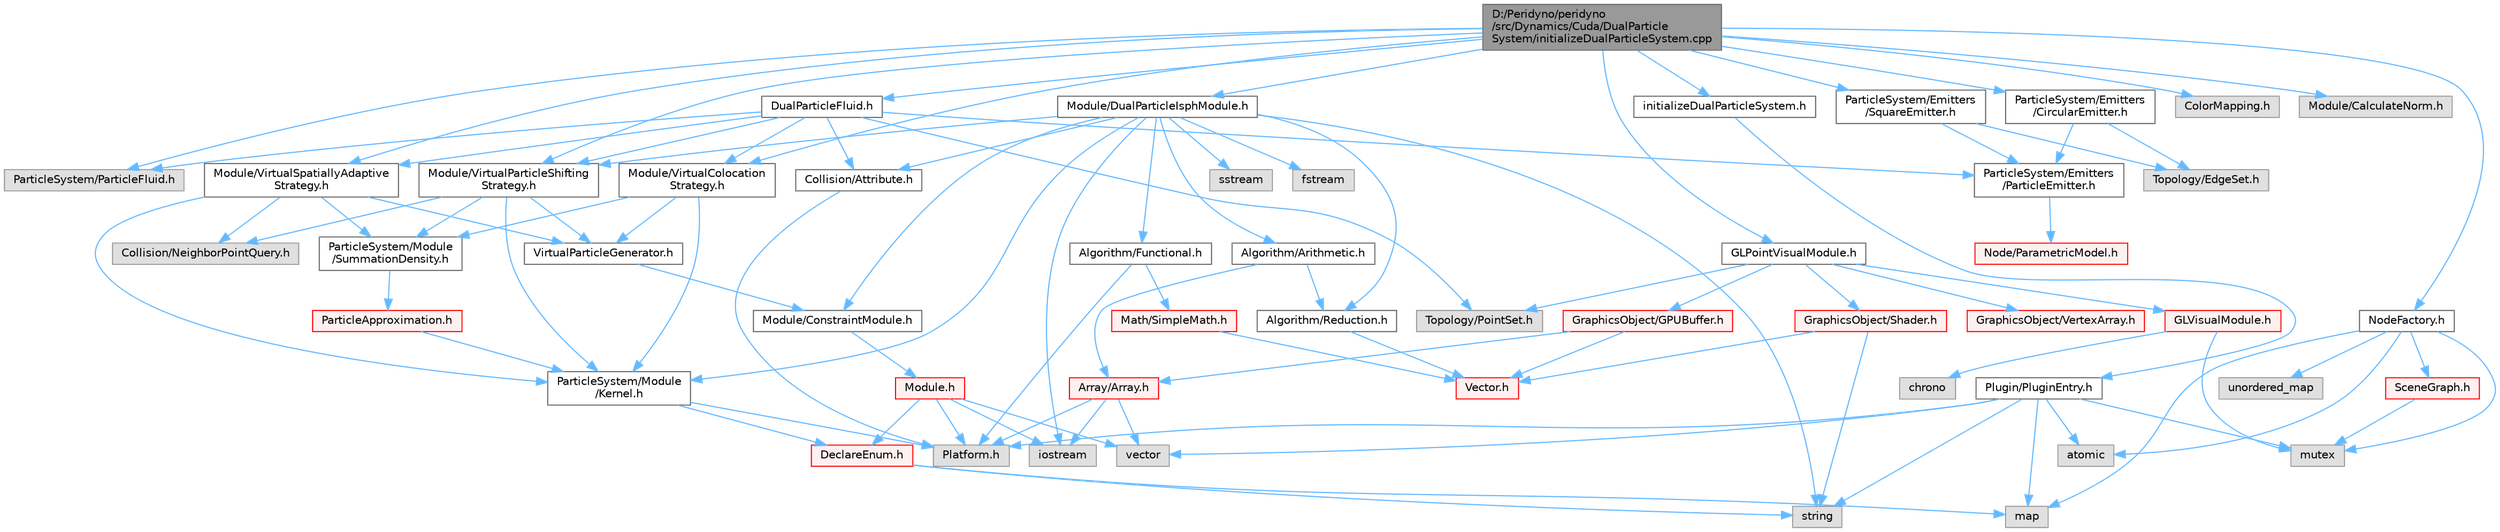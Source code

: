 digraph "D:/Peridyno/peridyno/src/Dynamics/Cuda/DualParticleSystem/initializeDualParticleSystem.cpp"
{
 // LATEX_PDF_SIZE
  bgcolor="transparent";
  edge [fontname=Helvetica,fontsize=10,labelfontname=Helvetica,labelfontsize=10];
  node [fontname=Helvetica,fontsize=10,shape=box,height=0.2,width=0.4];
  Node1 [id="Node000001",label="D:/Peridyno/peridyno\l/src/Dynamics/Cuda/DualParticle\lSystem/initializeDualParticleSystem.cpp",height=0.2,width=0.4,color="gray40", fillcolor="grey60", style="filled", fontcolor="black",tooltip=" "];
  Node1 -> Node2 [id="edge1_Node000001_Node000002",color="steelblue1",style="solid",tooltip=" "];
  Node2 [id="Node000002",label="initializeDualParticleSystem.h",height=0.2,width=0.4,color="grey40", fillcolor="white", style="filled",URL="$initialize_dual_particle_system_8h.html",tooltip=" "];
  Node2 -> Node3 [id="edge2_Node000002_Node000003",color="steelblue1",style="solid",tooltip=" "];
  Node3 [id="Node000003",label="Plugin/PluginEntry.h",height=0.2,width=0.4,color="grey40", fillcolor="white", style="filled",URL="$_plugin_entry_8h.html",tooltip=" "];
  Node3 -> Node4 [id="edge3_Node000003_Node000004",color="steelblue1",style="solid",tooltip=" "];
  Node4 [id="Node000004",label="string",height=0.2,width=0.4,color="grey60", fillcolor="#E0E0E0", style="filled",tooltip=" "];
  Node3 -> Node5 [id="edge4_Node000003_Node000005",color="steelblue1",style="solid",tooltip=" "];
  Node5 [id="Node000005",label="map",height=0.2,width=0.4,color="grey60", fillcolor="#E0E0E0", style="filled",tooltip=" "];
  Node3 -> Node6 [id="edge5_Node000003_Node000006",color="steelblue1",style="solid",tooltip=" "];
  Node6 [id="Node000006",label="vector",height=0.2,width=0.4,color="grey60", fillcolor="#E0E0E0", style="filled",tooltip=" "];
  Node3 -> Node7 [id="edge6_Node000003_Node000007",color="steelblue1",style="solid",tooltip=" "];
  Node7 [id="Node000007",label="atomic",height=0.2,width=0.4,color="grey60", fillcolor="#E0E0E0", style="filled",tooltip=" "];
  Node3 -> Node8 [id="edge7_Node000003_Node000008",color="steelblue1",style="solid",tooltip=" "];
  Node8 [id="Node000008",label="mutex",height=0.2,width=0.4,color="grey60", fillcolor="#E0E0E0", style="filled",tooltip=" "];
  Node3 -> Node9 [id="edge8_Node000003_Node000009",color="steelblue1",style="solid",tooltip=" "];
  Node9 [id="Node000009",label="Platform.h",height=0.2,width=0.4,color="grey60", fillcolor="#E0E0E0", style="filled",tooltip=" "];
  Node1 -> Node10 [id="edge9_Node000001_Node000010",color="steelblue1",style="solid",tooltip=" "];
  Node10 [id="Node000010",label="DualParticleFluid.h",height=0.2,width=0.4,color="grey40", fillcolor="white", style="filled",URL="$_dual_particle_fluid_8h.html",tooltip=" "];
  Node10 -> Node11 [id="edge10_Node000010_Node000011",color="steelblue1",style="solid",tooltip=" "];
  Node11 [id="Node000011",label="ParticleSystem/ParticleFluid.h",height=0.2,width=0.4,color="grey60", fillcolor="#E0E0E0", style="filled",tooltip=" "];
  Node10 -> Node12 [id="edge11_Node000010_Node000012",color="steelblue1",style="solid",tooltip=" "];
  Node12 [id="Node000012",label="ParticleSystem/Emitters\l/ParticleEmitter.h",height=0.2,width=0.4,color="grey40", fillcolor="white", style="filled",URL="$_cuda_2_particle_system_2_emitters_2_particle_emitter_8h.html",tooltip=" "];
  Node12 -> Node13 [id="edge12_Node000012_Node000013",color="steelblue1",style="solid",tooltip=" "];
  Node13 [id="Node000013",label="Node/ParametricModel.h",height=0.2,width=0.4,color="red", fillcolor="#FFF0F0", style="filled",URL="$_parametric_model_8h.html",tooltip=" "];
  Node10 -> Node105 [id="edge13_Node000010_Node000105",color="steelblue1",style="solid",tooltip=" "];
  Node105 [id="Node000105",label="Topology/PointSet.h",height=0.2,width=0.4,color="grey60", fillcolor="#E0E0E0", style="filled",tooltip=" "];
  Node10 -> Node106 [id="edge14_Node000010_Node000106",color="steelblue1",style="solid",tooltip=" "];
  Node106 [id="Node000106",label="Collision/Attribute.h",height=0.2,width=0.4,color="grey40", fillcolor="white", style="filled",URL="$_attribute_8h.html",tooltip=" "];
  Node106 -> Node9 [id="edge15_Node000106_Node000009",color="steelblue1",style="solid",tooltip=" "];
  Node10 -> Node107 [id="edge16_Node000010_Node000107",color="steelblue1",style="solid",tooltip=" "];
  Node107 [id="Node000107",label="Module/VirtualSpatiallyAdaptive\lStrategy.h",height=0.2,width=0.4,color="grey40", fillcolor="white", style="filled",URL="$_virtual_spatially_adaptive_strategy_8h.html",tooltip=" "];
  Node107 -> Node108 [id="edge17_Node000107_Node000108",color="steelblue1",style="solid",tooltip=" "];
  Node108 [id="Node000108",label="VirtualParticleGenerator.h",height=0.2,width=0.4,color="grey40", fillcolor="white", style="filled",URL="$_virtual_particle_generator_8h.html",tooltip=" "];
  Node108 -> Node109 [id="edge18_Node000108_Node000109",color="steelblue1",style="solid",tooltip=" "];
  Node109 [id="Node000109",label="Module/ConstraintModule.h",height=0.2,width=0.4,color="grey40", fillcolor="white", style="filled",URL="$_constraint_module_8h.html",tooltip=" "];
  Node109 -> Node78 [id="edge19_Node000109_Node000078",color="steelblue1",style="solid",tooltip=" "];
  Node78 [id="Node000078",label="Module.h",height=0.2,width=0.4,color="red", fillcolor="#FFF0F0", style="filled",URL="$_module_8h.html",tooltip=" "];
  Node78 -> Node9 [id="edge20_Node000078_Node000009",color="steelblue1",style="solid",tooltip=" "];
  Node78 -> Node6 [id="edge21_Node000078_Node000006",color="steelblue1",style="solid",tooltip=" "];
  Node78 -> Node16 [id="edge22_Node000078_Node000016",color="steelblue1",style="solid",tooltip=" "];
  Node16 [id="Node000016",label="iostream",height=0.2,width=0.4,color="grey60", fillcolor="#E0E0E0", style="filled",tooltip=" "];
  Node78 -> Node92 [id="edge23_Node000078_Node000092",color="steelblue1",style="solid",tooltip=" "];
  Node92 [id="Node000092",label="DeclareEnum.h",height=0.2,width=0.4,color="red", fillcolor="#FFF0F0", style="filled",URL="$_declare_enum_8h.html",tooltip=" "];
  Node92 -> Node5 [id="edge24_Node000092_Node000005",color="steelblue1",style="solid",tooltip=" "];
  Node92 -> Node4 [id="edge25_Node000092_Node000004",color="steelblue1",style="solid",tooltip=" "];
  Node107 -> Node110 [id="edge26_Node000107_Node000110",color="steelblue1",style="solid",tooltip=" "];
  Node110 [id="Node000110",label="ParticleSystem/Module\l/Kernel.h",height=0.2,width=0.4,color="grey40", fillcolor="white", style="filled",URL="$_kernel_8h.html",tooltip=" "];
  Node110 -> Node9 [id="edge27_Node000110_Node000009",color="steelblue1",style="solid",tooltip=" "];
  Node110 -> Node92 [id="edge28_Node000110_Node000092",color="steelblue1",style="solid",tooltip=" "];
  Node107 -> Node111 [id="edge29_Node000107_Node000111",color="steelblue1",style="solid",tooltip=" "];
  Node111 [id="Node000111",label="ParticleSystem/Module\l/SummationDensity.h",height=0.2,width=0.4,color="grey40", fillcolor="white", style="filled",URL="$_summation_density_8h.html",tooltip=" "];
  Node111 -> Node112 [id="edge30_Node000111_Node000112",color="steelblue1",style="solid",tooltip=" "];
  Node112 [id="Node000112",label="ParticleApproximation.h",height=0.2,width=0.4,color="red", fillcolor="#FFF0F0", style="filled",URL="$_particle_approximation_8h.html",tooltip=" "];
  Node112 -> Node110 [id="edge31_Node000112_Node000110",color="steelblue1",style="solid",tooltip=" "];
  Node107 -> Node114 [id="edge32_Node000107_Node000114",color="steelblue1",style="solid",tooltip=" "];
  Node114 [id="Node000114",label="Collision/NeighborPointQuery.h",height=0.2,width=0.4,color="grey60", fillcolor="#E0E0E0", style="filled",tooltip=" "];
  Node10 -> Node115 [id="edge33_Node000010_Node000115",color="steelblue1",style="solid",tooltip=" "];
  Node115 [id="Node000115",label="Module/VirtualColocation\lStrategy.h",height=0.2,width=0.4,color="grey40", fillcolor="white", style="filled",URL="$_virtual_colocation_strategy_8h.html",tooltip=" "];
  Node115 -> Node108 [id="edge34_Node000115_Node000108",color="steelblue1",style="solid",tooltip=" "];
  Node115 -> Node110 [id="edge35_Node000115_Node000110",color="steelblue1",style="solid",tooltip=" "];
  Node115 -> Node111 [id="edge36_Node000115_Node000111",color="steelblue1",style="solid",tooltip=" "];
  Node10 -> Node116 [id="edge37_Node000010_Node000116",color="steelblue1",style="solid",tooltip=" "];
  Node116 [id="Node000116",label="Module/VirtualParticleShifting\lStrategy.h",height=0.2,width=0.4,color="grey40", fillcolor="white", style="filled",URL="$_virtual_particle_shifting_strategy_8h.html",tooltip=" "];
  Node116 -> Node108 [id="edge38_Node000116_Node000108",color="steelblue1",style="solid",tooltip=" "];
  Node116 -> Node110 [id="edge39_Node000116_Node000110",color="steelblue1",style="solid",tooltip=" "];
  Node116 -> Node111 [id="edge40_Node000116_Node000111",color="steelblue1",style="solid",tooltip=" "];
  Node116 -> Node114 [id="edge41_Node000116_Node000114",color="steelblue1",style="solid",tooltip=" "];
  Node1 -> Node117 [id="edge42_Node000001_Node000117",color="steelblue1",style="solid",tooltip=" "];
  Node117 [id="Node000117",label="Module/DualParticleIsphModule.h",height=0.2,width=0.4,color="grey40", fillcolor="white", style="filled",URL="$_dual_particle_isph_module_8h.html",tooltip=" "];
  Node117 -> Node109 [id="edge43_Node000117_Node000109",color="steelblue1",style="solid",tooltip=" "];
  Node117 -> Node118 [id="edge44_Node000117_Node000118",color="steelblue1",style="solid",tooltip=" "];
  Node118 [id="Node000118",label="Algorithm/Reduction.h",height=0.2,width=0.4,color="grey40", fillcolor="white", style="filled",URL="$_reduction_8h.html",tooltip=" "];
  Node118 -> Node38 [id="edge45_Node000118_Node000038",color="steelblue1",style="solid",tooltip=" "];
  Node38 [id="Node000038",label="Vector.h",height=0.2,width=0.4,color="red", fillcolor="#FFF0F0", style="filled",URL="$_vector_8h.html",tooltip=" "];
  Node117 -> Node119 [id="edge46_Node000117_Node000119",color="steelblue1",style="solid",tooltip=" "];
  Node119 [id="Node000119",label="Algorithm/Functional.h",height=0.2,width=0.4,color="grey40", fillcolor="white", style="filled",URL="$_functional_8h.html",tooltip=" "];
  Node119 -> Node9 [id="edge47_Node000119_Node000009",color="steelblue1",style="solid",tooltip=" "];
  Node119 -> Node37 [id="edge48_Node000119_Node000037",color="steelblue1",style="solid",tooltip=" "];
  Node37 [id="Node000037",label="Math/SimpleMath.h",height=0.2,width=0.4,color="red", fillcolor="#FFF0F0", style="filled",URL="$_simple_math_8h.html",tooltip=" "];
  Node37 -> Node38 [id="edge49_Node000037_Node000038",color="steelblue1",style="solid",tooltip=" "];
  Node117 -> Node120 [id="edge50_Node000117_Node000120",color="steelblue1",style="solid",tooltip=" "];
  Node120 [id="Node000120",label="Algorithm/Arithmetic.h",height=0.2,width=0.4,color="grey40", fillcolor="white", style="filled",URL="$_arithmetic_8h.html",tooltip=" "];
  Node120 -> Node118 [id="edge51_Node000120_Node000118",color="steelblue1",style="solid",tooltip=" "];
  Node120 -> Node26 [id="edge52_Node000120_Node000026",color="steelblue1",style="solid",tooltip=" "];
  Node26 [id="Node000026",label="Array/Array.h",height=0.2,width=0.4,color="red", fillcolor="#FFF0F0", style="filled",URL="$_array_8h.html",tooltip=" "];
  Node26 -> Node9 [id="edge53_Node000026_Node000009",color="steelblue1",style="solid",tooltip=" "];
  Node26 -> Node6 [id="edge54_Node000026_Node000006",color="steelblue1",style="solid",tooltip=" "];
  Node26 -> Node16 [id="edge55_Node000026_Node000016",color="steelblue1",style="solid",tooltip=" "];
  Node117 -> Node106 [id="edge56_Node000117_Node000106",color="steelblue1",style="solid",tooltip=" "];
  Node117 -> Node116 [id="edge57_Node000117_Node000116",color="steelblue1",style="solid",tooltip=" "];
  Node117 -> Node110 [id="edge58_Node000117_Node000110",color="steelblue1",style="solid",tooltip=" "];
  Node117 -> Node25 [id="edge59_Node000117_Node000025",color="steelblue1",style="solid",tooltip=" "];
  Node25 [id="Node000025",label="sstream",height=0.2,width=0.4,color="grey60", fillcolor="#E0E0E0", style="filled",tooltip=" "];
  Node117 -> Node16 [id="edge60_Node000117_Node000016",color="steelblue1",style="solid",tooltip=" "];
  Node117 -> Node81 [id="edge61_Node000117_Node000081",color="steelblue1",style="solid",tooltip=" "];
  Node81 [id="Node000081",label="fstream",height=0.2,width=0.4,color="grey60", fillcolor="#E0E0E0", style="filled",tooltip=" "];
  Node117 -> Node4 [id="edge62_Node000117_Node000004",color="steelblue1",style="solid",tooltip=" "];
  Node1 -> Node115 [id="edge63_Node000001_Node000115",color="steelblue1",style="solid",tooltip=" "];
  Node1 -> Node116 [id="edge64_Node000001_Node000116",color="steelblue1",style="solid",tooltip=" "];
  Node1 -> Node107 [id="edge65_Node000001_Node000107",color="steelblue1",style="solid",tooltip=" "];
  Node1 -> Node121 [id="edge66_Node000001_Node000121",color="steelblue1",style="solid",tooltip=" "];
  Node121 [id="Node000121",label="ParticleSystem/Emitters\l/CircularEmitter.h",height=0.2,width=0.4,color="grey40", fillcolor="white", style="filled",URL="$_circular_emitter_8h.html",tooltip=" "];
  Node121 -> Node12 [id="edge67_Node000121_Node000012",color="steelblue1",style="solid",tooltip=" "];
  Node121 -> Node122 [id="edge68_Node000121_Node000122",color="steelblue1",style="solid",tooltip=" "];
  Node122 [id="Node000122",label="Topology/EdgeSet.h",height=0.2,width=0.4,color="grey60", fillcolor="#E0E0E0", style="filled",tooltip=" "];
  Node1 -> Node123 [id="edge69_Node000001_Node000123",color="steelblue1",style="solid",tooltip=" "];
  Node123 [id="Node000123",label="ParticleSystem/Emitters\l/SquareEmitter.h",height=0.2,width=0.4,color="grey40", fillcolor="white", style="filled",URL="$_cuda_2_particle_system_2_emitters_2_square_emitter_8h.html",tooltip=" "];
  Node123 -> Node12 [id="edge70_Node000123_Node000012",color="steelblue1",style="solid",tooltip=" "];
  Node123 -> Node122 [id="edge71_Node000123_Node000122",color="steelblue1",style="solid",tooltip=" "];
  Node1 -> Node11 [id="edge72_Node000001_Node000011",color="steelblue1",style="solid",tooltip=" "];
  Node1 -> Node124 [id="edge73_Node000001_Node000124",color="steelblue1",style="solid",tooltip=" "];
  Node124 [id="Node000124",label="GLPointVisualModule.h",height=0.2,width=0.4,color="grey40", fillcolor="white", style="filled",URL="$_g_l_point_visual_module_8h.html",tooltip=" "];
  Node124 -> Node105 [id="edge74_Node000124_Node000105",color="steelblue1",style="solid",tooltip=" "];
  Node124 -> Node125 [id="edge75_Node000124_Node000125",color="steelblue1",style="solid",tooltip=" "];
  Node125 [id="Node000125",label="GLVisualModule.h",height=0.2,width=0.4,color="red", fillcolor="#FFF0F0", style="filled",URL="$_g_l_visual_module_8h.html",tooltip=" "];
  Node125 -> Node126 [id="edge76_Node000125_Node000126",color="steelblue1",style="solid",tooltip=" "];
  Node126 [id="Node000126",label="chrono",height=0.2,width=0.4,color="grey60", fillcolor="#E0E0E0", style="filled",tooltip=" "];
  Node125 -> Node8 [id="edge77_Node000125_Node000008",color="steelblue1",style="solid",tooltip=" "];
  Node124 -> Node130 [id="edge78_Node000124_Node000130",color="steelblue1",style="solid",tooltip=" "];
  Node130 [id="Node000130",label="GraphicsObject/GPUBuffer.h",height=0.2,width=0.4,color="red", fillcolor="#FFF0F0", style="filled",URL="$_g_p_u_buffer_8h.html",tooltip=" "];
  Node130 -> Node26 [id="edge79_Node000130_Node000026",color="steelblue1",style="solid",tooltip=" "];
  Node130 -> Node38 [id="edge80_Node000130_Node000038",color="steelblue1",style="solid",tooltip=" "];
  Node124 -> Node133 [id="edge81_Node000124_Node000133",color="steelblue1",style="solid",tooltip=" "];
  Node133 [id="Node000133",label="GraphicsObject/VertexArray.h",height=0.2,width=0.4,color="red", fillcolor="#FFF0F0", style="filled",URL="$_vertex_array_8h.html",tooltip=" "];
  Node124 -> Node134 [id="edge82_Node000124_Node000134",color="steelblue1",style="solid",tooltip=" "];
  Node134 [id="Node000134",label="GraphicsObject/Shader.h",height=0.2,width=0.4,color="red", fillcolor="#FFF0F0", style="filled",URL="$_shader_8h.html",tooltip=" "];
  Node134 -> Node4 [id="edge83_Node000134_Node000004",color="steelblue1",style="solid",tooltip=" "];
  Node134 -> Node38 [id="edge84_Node000134_Node000038",color="steelblue1",style="solid",tooltip=" "];
  Node1 -> Node135 [id="edge85_Node000001_Node000135",color="steelblue1",style="solid",tooltip=" "];
  Node135 [id="Node000135",label="ColorMapping.h",height=0.2,width=0.4,color="grey60", fillcolor="#E0E0E0", style="filled",tooltip=" "];
  Node1 -> Node136 [id="edge86_Node000001_Node000136",color="steelblue1",style="solid",tooltip=" "];
  Node136 [id="Node000136",label="Module/CalculateNorm.h",height=0.2,width=0.4,color="grey60", fillcolor="#E0E0E0", style="filled",tooltip=" "];
  Node1 -> Node137 [id="edge87_Node000001_Node000137",color="steelblue1",style="solid",tooltip=" "];
  Node137 [id="Node000137",label="NodeFactory.h",height=0.2,width=0.4,color="grey40", fillcolor="white", style="filled",URL="$_node_factory_8h.html",tooltip=" "];
  Node137 -> Node7 [id="edge88_Node000137_Node000007",color="steelblue1",style="solid",tooltip=" "];
  Node137 -> Node8 [id="edge89_Node000137_Node000008",color="steelblue1",style="solid",tooltip=" "];
  Node137 -> Node5 [id="edge90_Node000137_Node000005",color="steelblue1",style="solid",tooltip=" "];
  Node137 -> Node138 [id="edge91_Node000137_Node000138",color="steelblue1",style="solid",tooltip=" "];
  Node138 [id="Node000138",label="unordered_map",height=0.2,width=0.4,color="grey60", fillcolor="#E0E0E0", style="filled",tooltip=" "];
  Node137 -> Node139 [id="edge92_Node000137_Node000139",color="steelblue1",style="solid",tooltip=" "];
  Node139 [id="Node000139",label="SceneGraph.h",height=0.2,width=0.4,color="red", fillcolor="#FFF0F0", style="filled",URL="$_scene_graph_8h.html",tooltip=" "];
  Node139 -> Node8 [id="edge93_Node000139_Node000008",color="steelblue1",style="solid",tooltip=" "];
}
